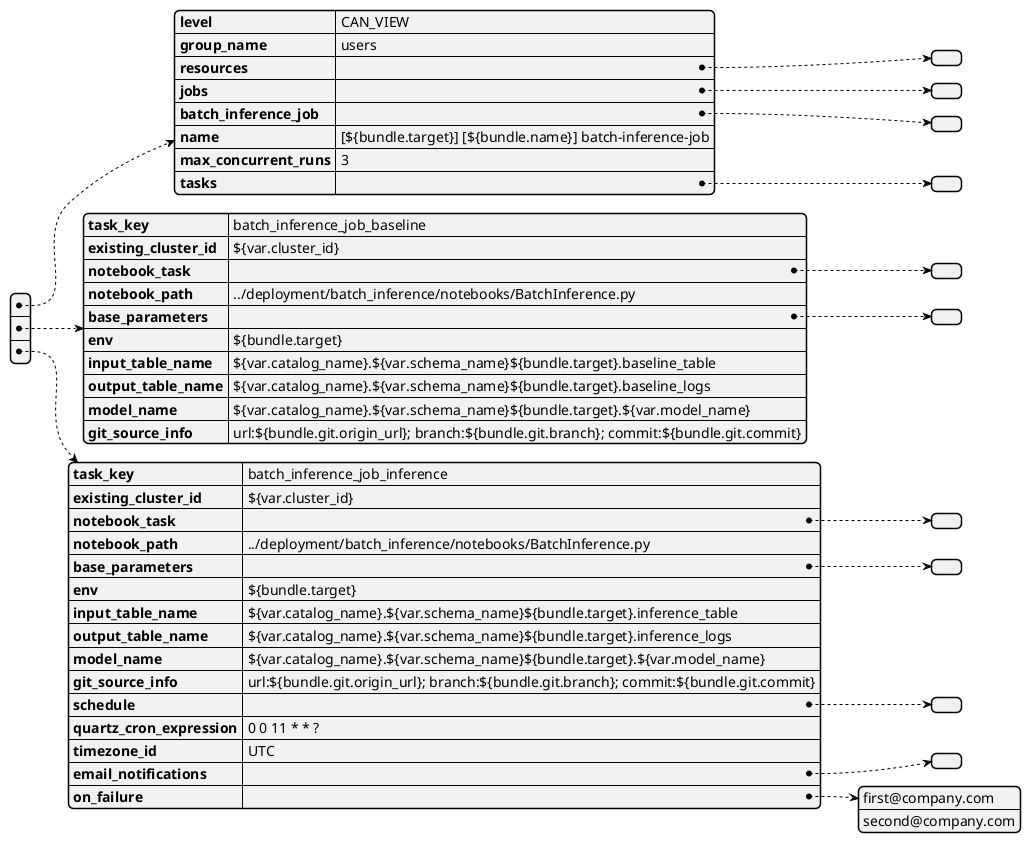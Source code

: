 @startyaml
'common_permissions: &permissions
permissions:
- level: CAN_VIEW
    group_name: users

resources:
    jobs:
        batch_inference_job:
            name: "[${bundle.target}] [${bundle.name}] batch-inference-job"
            max_concurrent_runs: 3
            tasks:
                - task_key: batch_inference_job_baseline
                    existing_cluster_id: ${var.cluster_id} #<<: *new_cluster
                    notebook_task:
                        notebook_path: ../deployment/batch_inference/notebooks/BatchInference.py
                        base_parameters:
                            env: ${bundle.target}
                            input_table_name: ${var.catalog_name}.${var.schema_name}${bundle.target}.baseline_table
                            output_table_name: ${var.catalog_name}.${var.schema_name}${bundle.target}.baseline_logs
                            model_name: ${var.catalog_name}.${var.schema_name}${bundle.target}.${var.model_name}
                            # git source information of current ML asset deployment. It will be persisted as part of the workflow run
                            git_source_info: url:${bundle.git.origin_url}; branch:${bundle.git.branch}; commit:${bundle.git.commit}
                - task_key: batch_inference_job_inference
                    existing_cluster_id: ${var.cluster_id} #<<: *new_cluster
                    notebook_task:
                        notebook_path: ../deployment/batch_inference/notebooks/BatchInference.py
                        base_parameters:
                            env: ${bundle.target}
                            input_table_name: ${var.catalog_name}.${var.schema_name}${bundle.target}.inference_table
                            output_table_name: ${var.catalog_name}.${var.schema_name}${bundle.target}.inference_logs
                            model_name: ${var.catalog_name}.${var.schema_name}${bundle.target}.${var.model_name}
                            # git source information of current ML asset deployment. It will be persisted as part of the workflow run
                            git_source_info: url:${bundle.git.origin_url}; branch:${bundle.git.branch}; commit:${bundle.git.commit}

    schedule:
        quartz_cron_expression: "0 0 11 * * ?" # daily at 11am
        timezone_id: UTC
'            <<: *permissions

    email_notifications:
        on_failure:
        - first@company.com
        - second@company.com
@endyaml